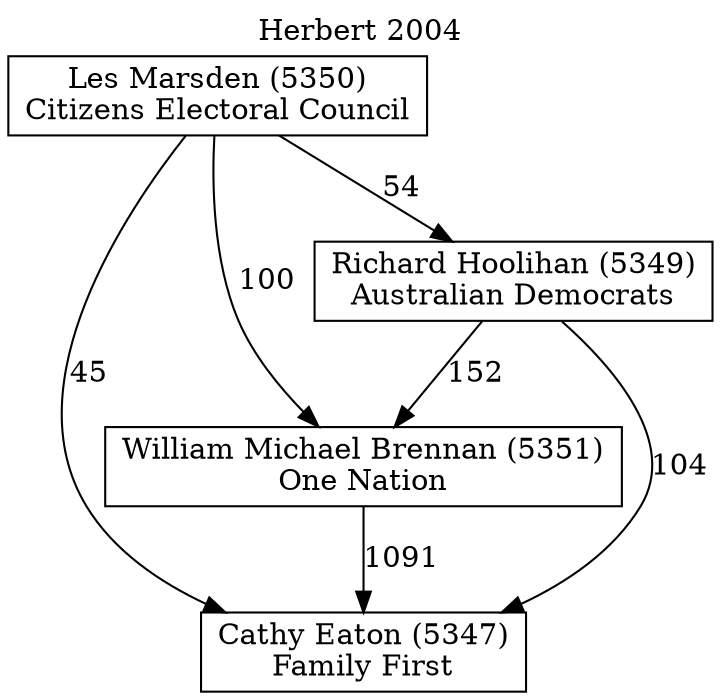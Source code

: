 // House preference flow
digraph "Cathy Eaton (5347)_Herbert_2004" {
	graph [label="Herbert 2004" labelloc=t mclimit=10]
	node [shape=box]
	"Cathy Eaton (5347)" [label="Cathy Eaton (5347)
Family First"]
	"William Michael Brennan (5351)" [label="William Michael Brennan (5351)
One Nation"]
	"Richard Hoolihan (5349)" [label="Richard Hoolihan (5349)
Australian Democrats"]
	"Les Marsden (5350)" [label="Les Marsden (5350)
Citizens Electoral Council"]
	"William Michael Brennan (5351)" -> "Cathy Eaton (5347)" [label=1091]
	"Richard Hoolihan (5349)" -> "William Michael Brennan (5351)" [label=152]
	"Les Marsden (5350)" -> "Richard Hoolihan (5349)" [label=54]
	"Richard Hoolihan (5349)" -> "Cathy Eaton (5347)" [label=104]
	"Les Marsden (5350)" -> "Cathy Eaton (5347)" [label=45]
	"Les Marsden (5350)" -> "William Michael Brennan (5351)" [label=100]
}
